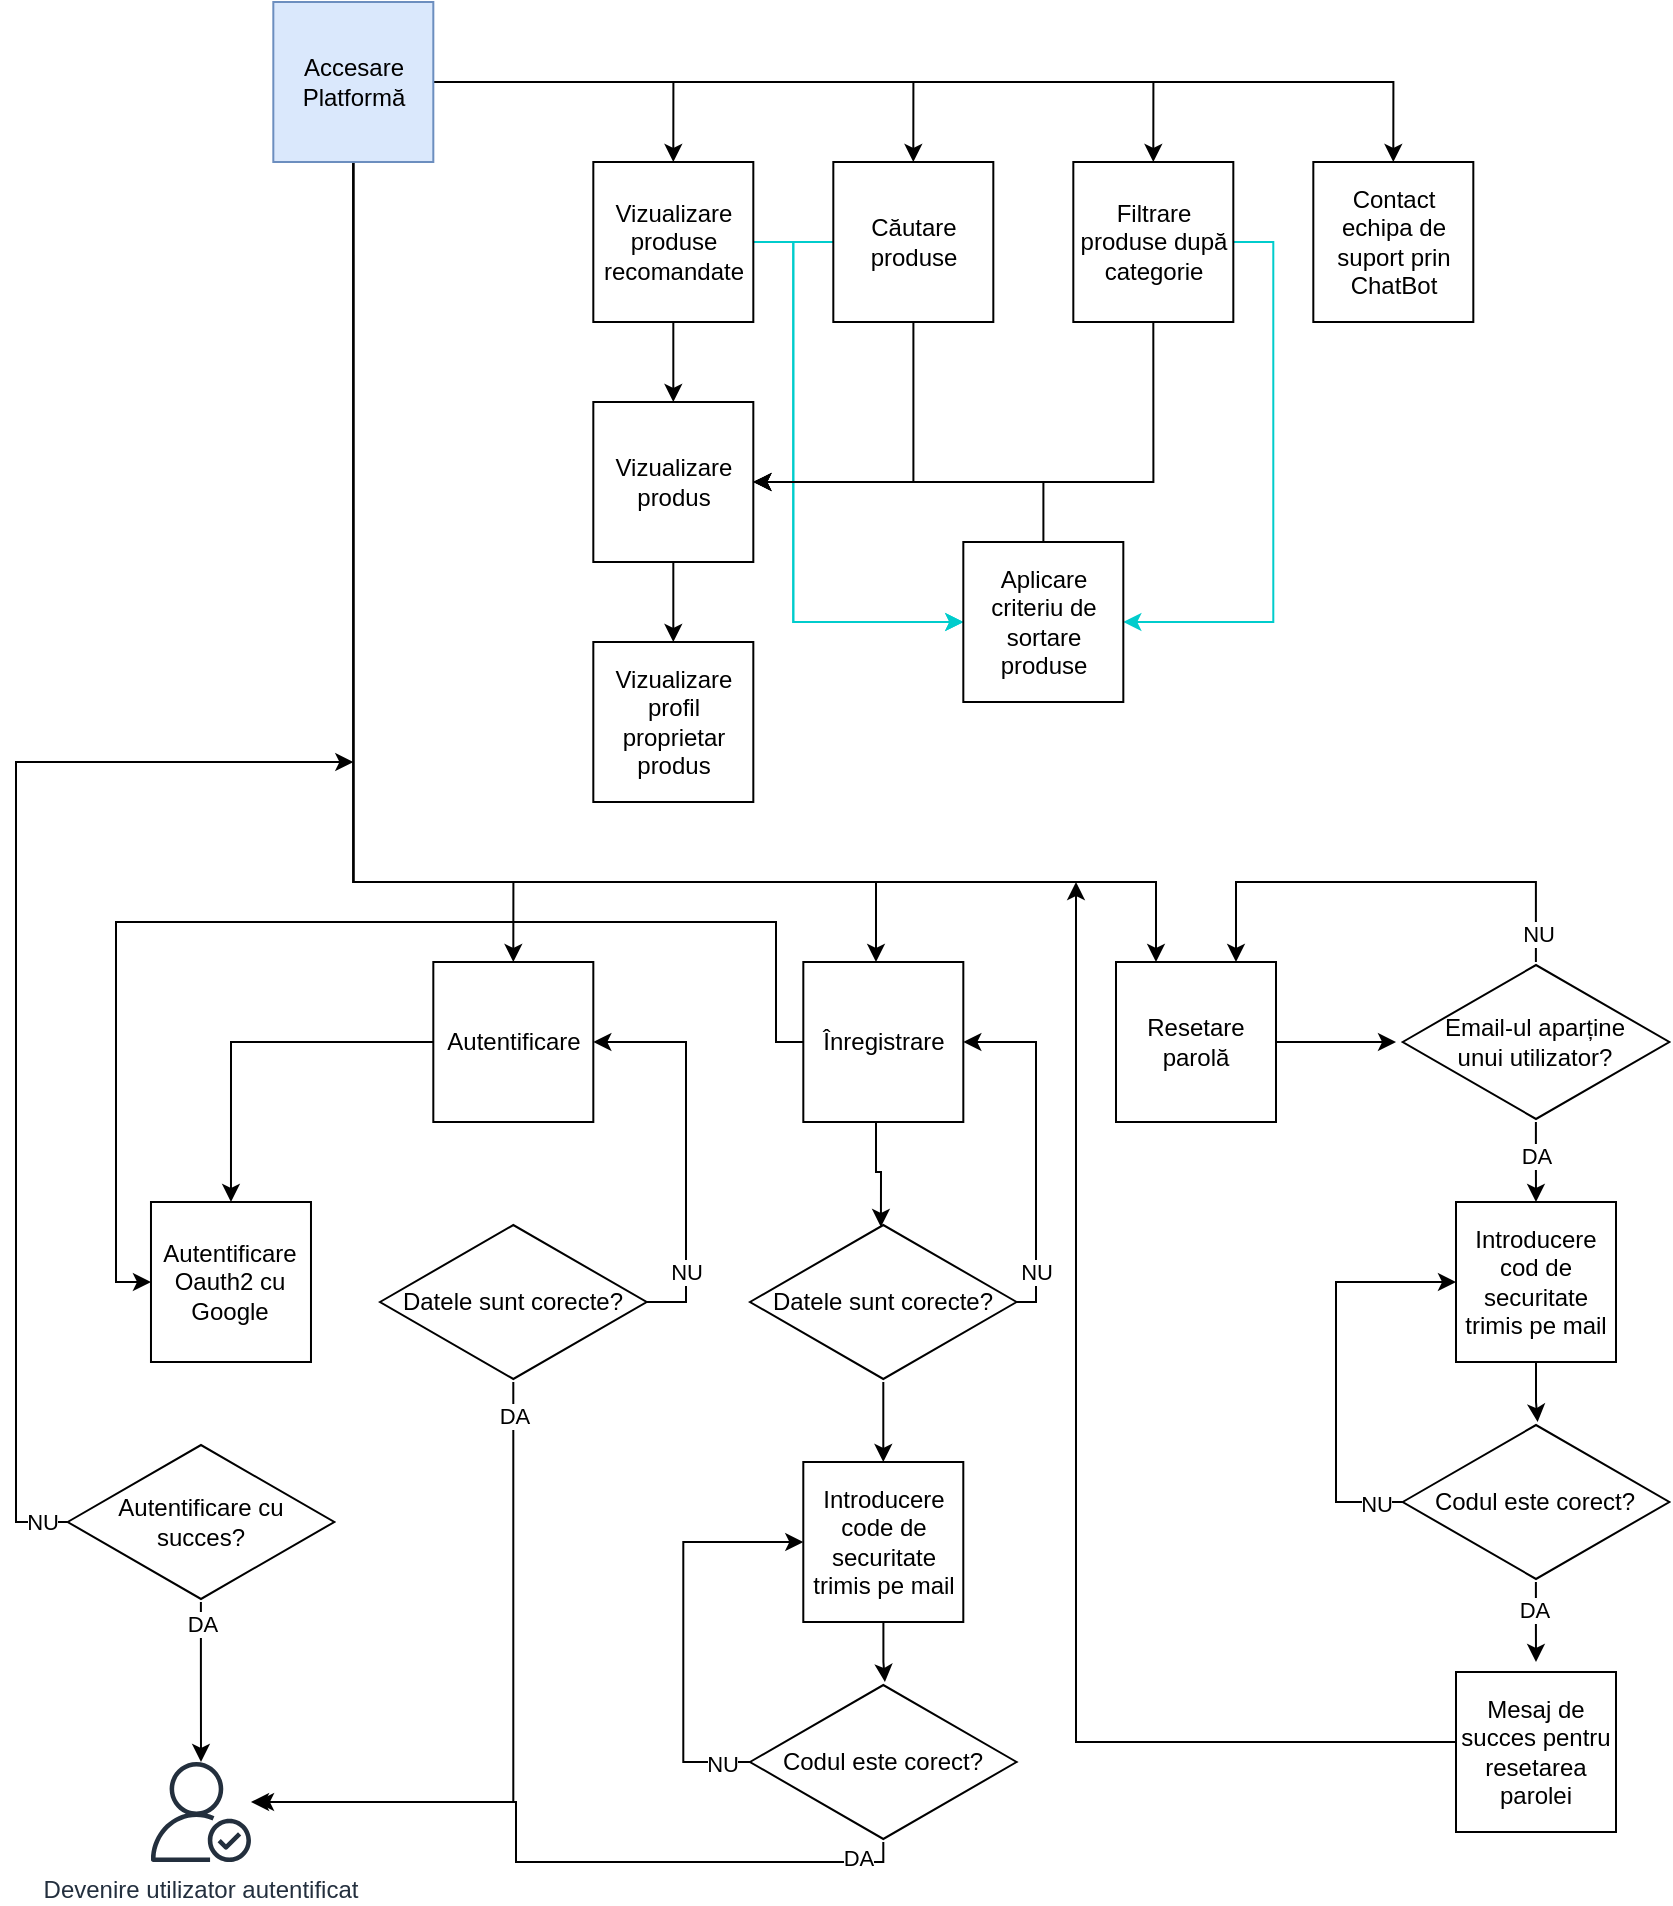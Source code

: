 <mxfile version="24.5.4" type="device">
  <diagram name="Page-1" id="ryo9YyjD0pXjcuP6YvDG">
    <mxGraphModel dx="1195" dy="655" grid="1" gridSize="10" guides="1" tooltips="1" connect="1" arrows="1" fold="1" page="1" pageScale="1" pageWidth="850" pageHeight="1100" math="0" shadow="0">
      <root>
        <mxCell id="0" />
        <mxCell id="1" parent="0" />
        <mxCell id="64CNzasyr7HCSQz4ZmrI-7" style="edgeStyle=orthogonalEdgeStyle;rounded=0;orthogonalLoop=1;jettySize=auto;html=1;entryX=0.5;entryY=0;entryDx=0;entryDy=0;" parent="1" source="64CNzasyr7HCSQz4ZmrI-1" target="64CNzasyr7HCSQz4ZmrI-2" edge="1">
          <mxGeometry relative="1" as="geometry" />
        </mxCell>
        <mxCell id="64CNzasyr7HCSQz4ZmrI-12" style="edgeStyle=orthogonalEdgeStyle;rounded=0;orthogonalLoop=1;jettySize=auto;html=1;entryX=0.5;entryY=0;entryDx=0;entryDy=0;" parent="1" source="64CNzasyr7HCSQz4ZmrI-1" target="64CNzasyr7HCSQz4ZmrI-10" edge="1">
          <mxGeometry relative="1" as="geometry" />
        </mxCell>
        <mxCell id="64CNzasyr7HCSQz4ZmrI-14" style="edgeStyle=orthogonalEdgeStyle;rounded=0;orthogonalLoop=1;jettySize=auto;html=1;entryX=0.5;entryY=0;entryDx=0;entryDy=0;" parent="1" source="64CNzasyr7HCSQz4ZmrI-1" target="64CNzasyr7HCSQz4ZmrI-13" edge="1">
          <mxGeometry relative="1" as="geometry" />
        </mxCell>
        <mxCell id="64CNzasyr7HCSQz4ZmrI-18" style="edgeStyle=orthogonalEdgeStyle;rounded=0;orthogonalLoop=1;jettySize=auto;html=1;entryX=0.5;entryY=0;entryDx=0;entryDy=0;" parent="1" source="64CNzasyr7HCSQz4ZmrI-1" target="64CNzasyr7HCSQz4ZmrI-17" edge="1">
          <mxGeometry relative="1" as="geometry" />
        </mxCell>
        <mxCell id="64CNzasyr7HCSQz4ZmrI-30" style="edgeStyle=orthogonalEdgeStyle;rounded=0;orthogonalLoop=1;jettySize=auto;html=1;entryX=0.5;entryY=0;entryDx=0;entryDy=0;" parent="1" source="64CNzasyr7HCSQz4ZmrI-1" target="64CNzasyr7HCSQz4ZmrI-25" edge="1">
          <mxGeometry relative="1" as="geometry">
            <Array as="points">
              <mxPoint x="178.66" y="480" />
              <mxPoint x="258.66" y="480" />
            </Array>
          </mxGeometry>
        </mxCell>
        <mxCell id="64CNzasyr7HCSQz4ZmrI-31" style="edgeStyle=orthogonalEdgeStyle;rounded=0;orthogonalLoop=1;jettySize=auto;html=1;exitX=0.5;exitY=1;exitDx=0;exitDy=0;" parent="1" source="64CNzasyr7HCSQz4ZmrI-1" target="64CNzasyr7HCSQz4ZmrI-26" edge="1">
          <mxGeometry relative="1" as="geometry">
            <Array as="points">
              <mxPoint x="179" y="480" />
              <mxPoint x="440" y="480" />
            </Array>
          </mxGeometry>
        </mxCell>
        <mxCell id="64CNzasyr7HCSQz4ZmrI-32" style="edgeStyle=orthogonalEdgeStyle;rounded=0;orthogonalLoop=1;jettySize=auto;html=1;exitX=0.5;exitY=1;exitDx=0;exitDy=0;" parent="1" source="64CNzasyr7HCSQz4ZmrI-1" target="64CNzasyr7HCSQz4ZmrI-27" edge="1">
          <mxGeometry relative="1" as="geometry">
            <Array as="points">
              <mxPoint x="179" y="480" />
              <mxPoint x="580" y="480" />
            </Array>
          </mxGeometry>
        </mxCell>
        <mxCell id="64CNzasyr7HCSQz4ZmrI-1" value="Accesare Platformă" style="whiteSpace=wrap;html=1;aspect=fixed;fillColor=#dae8fc;strokeColor=#6c8ebf;" parent="1" vertex="1">
          <mxGeometry x="138.66" y="40" width="80" height="80" as="geometry" />
        </mxCell>
        <mxCell id="64CNzasyr7HCSQz4ZmrI-8" style="edgeStyle=orthogonalEdgeStyle;rounded=0;orthogonalLoop=1;jettySize=auto;html=1;entryX=0.5;entryY=0;entryDx=0;entryDy=0;" parent="1" source="64CNzasyr7HCSQz4ZmrI-2" target="64CNzasyr7HCSQz4ZmrI-3" edge="1">
          <mxGeometry relative="1" as="geometry" />
        </mxCell>
        <mxCell id="64CNzasyr7HCSQz4ZmrI-23" style="edgeStyle=orthogonalEdgeStyle;rounded=0;orthogonalLoop=1;jettySize=auto;html=1;entryX=0;entryY=0.5;entryDx=0;entryDy=0;strokeColor=#00CCCC;" parent="1" source="64CNzasyr7HCSQz4ZmrI-2" target="64CNzasyr7HCSQz4ZmrI-19" edge="1">
          <mxGeometry relative="1" as="geometry">
            <Array as="points">
              <mxPoint x="398.66" y="160" />
              <mxPoint x="398.66" y="350" />
            </Array>
          </mxGeometry>
        </mxCell>
        <mxCell id="64CNzasyr7HCSQz4ZmrI-2" value="Vizualizare produse recomandate" style="whiteSpace=wrap;html=1;aspect=fixed;" parent="1" vertex="1">
          <mxGeometry x="298.66" y="120" width="80" height="80" as="geometry" />
        </mxCell>
        <mxCell id="64CNzasyr7HCSQz4ZmrI-9" style="edgeStyle=orthogonalEdgeStyle;rounded=0;orthogonalLoop=1;jettySize=auto;html=1;entryX=0.5;entryY=0;entryDx=0;entryDy=0;" parent="1" source="64CNzasyr7HCSQz4ZmrI-3" target="64CNzasyr7HCSQz4ZmrI-5" edge="1">
          <mxGeometry relative="1" as="geometry" />
        </mxCell>
        <mxCell id="64CNzasyr7HCSQz4ZmrI-3" value="Vizualizare produs" style="whiteSpace=wrap;html=1;aspect=fixed;" parent="1" vertex="1">
          <mxGeometry x="298.66" y="240" width="80" height="80" as="geometry" />
        </mxCell>
        <mxCell id="64CNzasyr7HCSQz4ZmrI-5" value="Vizualizare profil proprietar produs" style="whiteSpace=wrap;html=1;aspect=fixed;" parent="1" vertex="1">
          <mxGeometry x="298.66" y="360" width="80" height="80" as="geometry" />
        </mxCell>
        <mxCell id="64CNzasyr7HCSQz4ZmrI-11" style="edgeStyle=orthogonalEdgeStyle;rounded=0;orthogonalLoop=1;jettySize=auto;html=1;entryX=1;entryY=0.5;entryDx=0;entryDy=0;" parent="1" source="64CNzasyr7HCSQz4ZmrI-10" target="64CNzasyr7HCSQz4ZmrI-3" edge="1">
          <mxGeometry relative="1" as="geometry">
            <Array as="points">
              <mxPoint x="458.66" y="280" />
            </Array>
          </mxGeometry>
        </mxCell>
        <mxCell id="64CNzasyr7HCSQz4ZmrI-22" style="edgeStyle=orthogonalEdgeStyle;rounded=0;orthogonalLoop=1;jettySize=auto;html=1;entryX=0;entryY=0.5;entryDx=0;entryDy=0;strokeColor=#00CCCC;" parent="1" source="64CNzasyr7HCSQz4ZmrI-10" target="64CNzasyr7HCSQz4ZmrI-19" edge="1">
          <mxGeometry relative="1" as="geometry">
            <Array as="points">
              <mxPoint x="398.66" y="160" />
              <mxPoint x="398.66" y="350" />
            </Array>
          </mxGeometry>
        </mxCell>
        <mxCell id="64CNzasyr7HCSQz4ZmrI-10" value="Căutare produse" style="whiteSpace=wrap;html=1;aspect=fixed;" parent="1" vertex="1">
          <mxGeometry x="418.66" y="120" width="80" height="80" as="geometry" />
        </mxCell>
        <mxCell id="64CNzasyr7HCSQz4ZmrI-16" style="edgeStyle=orthogonalEdgeStyle;rounded=0;orthogonalLoop=1;jettySize=auto;html=1;exitX=0.5;exitY=1;exitDx=0;exitDy=0;" parent="1" source="64CNzasyr7HCSQz4ZmrI-13" edge="1">
          <mxGeometry relative="1" as="geometry">
            <mxPoint x="378.66" y="280" as="targetPoint" />
            <Array as="points">
              <mxPoint x="578.66" y="280" />
            </Array>
          </mxGeometry>
        </mxCell>
        <mxCell id="64CNzasyr7HCSQz4ZmrI-20" style="edgeStyle=orthogonalEdgeStyle;rounded=0;orthogonalLoop=1;jettySize=auto;html=1;entryX=1;entryY=0.5;entryDx=0;entryDy=0;strokeColor=#00CCCC;" parent="1" source="64CNzasyr7HCSQz4ZmrI-13" target="64CNzasyr7HCSQz4ZmrI-19" edge="1">
          <mxGeometry relative="1" as="geometry">
            <Array as="points">
              <mxPoint x="638.66" y="160" />
              <mxPoint x="638.66" y="350" />
            </Array>
          </mxGeometry>
        </mxCell>
        <mxCell id="64CNzasyr7HCSQz4ZmrI-13" value="Filtrare produse după categorie" style="whiteSpace=wrap;html=1;aspect=fixed;" parent="1" vertex="1">
          <mxGeometry x="538.66" y="120" width="80" height="80" as="geometry" />
        </mxCell>
        <mxCell id="64CNzasyr7HCSQz4ZmrI-17" value="Contact echipa de suport prin ChatBot" style="whiteSpace=wrap;html=1;aspect=fixed;" parent="1" vertex="1">
          <mxGeometry x="658.66" y="120" width="80" height="80" as="geometry" />
        </mxCell>
        <mxCell id="64CNzasyr7HCSQz4ZmrI-21" style="edgeStyle=orthogonalEdgeStyle;rounded=0;orthogonalLoop=1;jettySize=auto;html=1;" parent="1" source="64CNzasyr7HCSQz4ZmrI-19" edge="1">
          <mxGeometry relative="1" as="geometry">
            <mxPoint x="378.66" y="280" as="targetPoint" />
            <Array as="points">
              <mxPoint x="523.66" y="280" />
            </Array>
          </mxGeometry>
        </mxCell>
        <mxCell id="64CNzasyr7HCSQz4ZmrI-19" value="Aplicare criteriu de sortare produse" style="whiteSpace=wrap;html=1;aspect=fixed;" parent="1" vertex="1">
          <mxGeometry x="483.66" y="310" width="80" height="80" as="geometry" />
        </mxCell>
        <mxCell id="64CNzasyr7HCSQz4ZmrI-79" style="edgeStyle=orthogonalEdgeStyle;rounded=0;orthogonalLoop=1;jettySize=auto;html=1;entryX=0.5;entryY=0;entryDx=0;entryDy=0;" parent="1" source="64CNzasyr7HCSQz4ZmrI-25" target="64CNzasyr7HCSQz4ZmrI-29" edge="1">
          <mxGeometry relative="1" as="geometry" />
        </mxCell>
        <mxCell id="64CNzasyr7HCSQz4ZmrI-25" value="Autentificare" style="whiteSpace=wrap;html=1;aspect=fixed;" parent="1" vertex="1">
          <mxGeometry x="218.66" y="520" width="80" height="80" as="geometry" />
        </mxCell>
        <mxCell id="64CNzasyr7HCSQz4ZmrI-34" style="edgeStyle=orthogonalEdgeStyle;rounded=0;orthogonalLoop=1;jettySize=auto;html=1;entryX=0;entryY=0.5;entryDx=0;entryDy=0;" parent="1" source="64CNzasyr7HCSQz4ZmrI-26" target="64CNzasyr7HCSQz4ZmrI-29" edge="1">
          <mxGeometry relative="1" as="geometry">
            <Array as="points">
              <mxPoint x="390" y="560" />
              <mxPoint x="390" y="500" />
              <mxPoint x="60" y="500" />
              <mxPoint x="60" y="680" />
            </Array>
          </mxGeometry>
        </mxCell>
        <mxCell id="64CNzasyr7HCSQz4ZmrI-26" value="Înregistrare" style="whiteSpace=wrap;html=1;aspect=fixed;" parent="1" vertex="1">
          <mxGeometry x="403.66" y="520" width="80" height="80" as="geometry" />
        </mxCell>
        <mxCell id="64CNzasyr7HCSQz4ZmrI-41" style="edgeStyle=orthogonalEdgeStyle;rounded=0;orthogonalLoop=1;jettySize=auto;html=1;entryX=-0.025;entryY=0.5;entryDx=0;entryDy=0;entryPerimeter=0;" parent="1" source="64CNzasyr7HCSQz4ZmrI-27" target="64CNzasyr7HCSQz4ZmrI-43" edge="1">
          <mxGeometry relative="1" as="geometry">
            <mxPoint x="600" y="560" as="targetPoint" />
          </mxGeometry>
        </mxCell>
        <mxCell id="64CNzasyr7HCSQz4ZmrI-27" value="Resetare parolă" style="whiteSpace=wrap;html=1;aspect=fixed;" parent="1" vertex="1">
          <mxGeometry x="560" y="520" width="80" height="80" as="geometry" />
        </mxCell>
        <mxCell id="64CNzasyr7HCSQz4ZmrI-29" value="Autentificare Oauth2 cu Google" style="whiteSpace=wrap;html=1;aspect=fixed;" parent="1" vertex="1">
          <mxGeometry x="77.49" y="640" width="80" height="80" as="geometry" />
        </mxCell>
        <mxCell id="64CNzasyr7HCSQz4ZmrI-36" style="edgeStyle=orthogonalEdgeStyle;rounded=0;orthogonalLoop=1;jettySize=auto;html=1;" parent="1" source="64CNzasyr7HCSQz4ZmrI-35" edge="1">
          <mxGeometry relative="1" as="geometry">
            <mxPoint x="178.665" y="420" as="targetPoint" />
            <Array as="points">
              <mxPoint x="10" y="800" />
              <mxPoint x="10" y="420" />
            </Array>
          </mxGeometry>
        </mxCell>
        <mxCell id="64CNzasyr7HCSQz4ZmrI-62" value="NU" style="edgeLabel;html=1;align=center;verticalAlign=middle;resizable=0;points=[];" parent="64CNzasyr7HCSQz4ZmrI-36" vertex="1" connectable="0">
          <mxGeometry x="-0.954" relative="1" as="geometry">
            <mxPoint as="offset" />
          </mxGeometry>
        </mxCell>
        <mxCell id="64CNzasyr7HCSQz4ZmrI-38" style="edgeStyle=orthogonalEdgeStyle;rounded=0;orthogonalLoop=1;jettySize=auto;html=1;" parent="1" source="64CNzasyr7HCSQz4ZmrI-35" target="64CNzasyr7HCSQz4ZmrI-40" edge="1">
          <mxGeometry relative="1" as="geometry">
            <mxPoint x="203.83" y="890" as="targetPoint" />
            <Array as="points" />
          </mxGeometry>
        </mxCell>
        <mxCell id="64CNzasyr7HCSQz4ZmrI-39" value="DA" style="edgeLabel;html=1;align=center;verticalAlign=middle;resizable=0;points=[];" parent="64CNzasyr7HCSQz4ZmrI-38" vertex="1" connectable="0">
          <mxGeometry x="-0.739" relative="1" as="geometry">
            <mxPoint as="offset" />
          </mxGeometry>
        </mxCell>
        <mxCell id="64CNzasyr7HCSQz4ZmrI-35" value="Autentificare cu &lt;br&gt;succes?" style="html=1;whiteSpace=wrap;aspect=fixed;shape=isoRectangle;" parent="1" vertex="1">
          <mxGeometry x="35.83" y="760" width="133.33" height="80" as="geometry" />
        </mxCell>
        <mxCell id="64CNzasyr7HCSQz4ZmrI-40" value="Devenire utilizator autentificat" style="sketch=0;outlineConnect=0;fontColor=#232F3E;gradientColor=none;fillColor=#232F3D;strokeColor=none;dashed=0;verticalLabelPosition=bottom;verticalAlign=top;align=center;html=1;fontSize=12;fontStyle=0;aspect=fixed;pointerEvents=1;shape=mxgraph.aws4.authenticated_user;" parent="1" vertex="1">
          <mxGeometry x="77.49" y="920" width="50" height="50" as="geometry" />
        </mxCell>
        <mxCell id="64CNzasyr7HCSQz4ZmrI-44" style="edgeStyle=orthogonalEdgeStyle;rounded=0;orthogonalLoop=1;jettySize=auto;html=1;entryX=0.75;entryY=0;entryDx=0;entryDy=0;" parent="1" source="64CNzasyr7HCSQz4ZmrI-43" target="64CNzasyr7HCSQz4ZmrI-27" edge="1">
          <mxGeometry relative="1" as="geometry">
            <Array as="points">
              <mxPoint x="770" y="480" />
              <mxPoint x="620" y="480" />
              <mxPoint x="620" y="520" />
            </Array>
          </mxGeometry>
        </mxCell>
        <mxCell id="64CNzasyr7HCSQz4ZmrI-46" value="NU" style="edgeLabel;html=1;align=center;verticalAlign=middle;resizable=0;points=[];" parent="64CNzasyr7HCSQz4ZmrI-44" vertex="1" connectable="0">
          <mxGeometry x="-0.877" y="-1" relative="1" as="geometry">
            <mxPoint as="offset" />
          </mxGeometry>
        </mxCell>
        <mxCell id="64CNzasyr7HCSQz4ZmrI-49" style="edgeStyle=orthogonalEdgeStyle;rounded=0;orthogonalLoop=1;jettySize=auto;html=1;entryX=0.5;entryY=0;entryDx=0;entryDy=0;" parent="1" source="64CNzasyr7HCSQz4ZmrI-43" target="64CNzasyr7HCSQz4ZmrI-48" edge="1">
          <mxGeometry relative="1" as="geometry" />
        </mxCell>
        <mxCell id="64CNzasyr7HCSQz4ZmrI-50" value="DA" style="edgeLabel;html=1;align=center;verticalAlign=middle;resizable=0;points=[];" parent="64CNzasyr7HCSQz4ZmrI-49" vertex="1" connectable="0">
          <mxGeometry x="-0.168" relative="1" as="geometry">
            <mxPoint as="offset" />
          </mxGeometry>
        </mxCell>
        <mxCell id="64CNzasyr7HCSQz4ZmrI-43" value="Email-ul aparține &lt;br&gt;unui utilizator?" style="html=1;whiteSpace=wrap;aspect=fixed;shape=isoRectangle;" parent="1" vertex="1">
          <mxGeometry x="703.34" y="520" width="133.33" height="80" as="geometry" />
        </mxCell>
        <mxCell id="64CNzasyr7HCSQz4ZmrI-48" value="Introducere cod de securitate trimis pe mail" style="whiteSpace=wrap;html=1;aspect=fixed;" parent="1" vertex="1">
          <mxGeometry x="730" y="640" width="80" height="80" as="geometry" />
        </mxCell>
        <mxCell id="64CNzasyr7HCSQz4ZmrI-53" style="edgeStyle=orthogonalEdgeStyle;rounded=0;orthogonalLoop=1;jettySize=auto;html=1;entryX=0;entryY=0.5;entryDx=0;entryDy=0;" parent="1" source="64CNzasyr7HCSQz4ZmrI-51" target="64CNzasyr7HCSQz4ZmrI-48" edge="1">
          <mxGeometry relative="1" as="geometry">
            <Array as="points">
              <mxPoint x="670" y="790" />
              <mxPoint x="670" y="680" />
            </Array>
          </mxGeometry>
        </mxCell>
        <mxCell id="64CNzasyr7HCSQz4ZmrI-55" value="NU" style="edgeLabel;html=1;align=center;verticalAlign=middle;resizable=0;points=[];" parent="64CNzasyr7HCSQz4ZmrI-53" vertex="1" connectable="0">
          <mxGeometry x="-0.861" y="1" relative="1" as="geometry">
            <mxPoint as="offset" />
          </mxGeometry>
        </mxCell>
        <mxCell id="64CNzasyr7HCSQz4ZmrI-56" style="edgeStyle=orthogonalEdgeStyle;rounded=0;orthogonalLoop=1;jettySize=auto;html=1;" parent="1" source="64CNzasyr7HCSQz4ZmrI-51" edge="1">
          <mxGeometry relative="1" as="geometry">
            <mxPoint x="770.005" y="870" as="targetPoint" />
          </mxGeometry>
        </mxCell>
        <mxCell id="64CNzasyr7HCSQz4ZmrI-57" value="DA" style="edgeLabel;html=1;align=center;verticalAlign=middle;resizable=0;points=[];" parent="64CNzasyr7HCSQz4ZmrI-56" vertex="1" connectable="0">
          <mxGeometry x="-0.302" y="-1" relative="1" as="geometry">
            <mxPoint as="offset" />
          </mxGeometry>
        </mxCell>
        <mxCell id="64CNzasyr7HCSQz4ZmrI-51" value="Codul este corect?" style="html=1;whiteSpace=wrap;aspect=fixed;shape=isoRectangle;" parent="1" vertex="1">
          <mxGeometry x="703.34" y="750" width="133.33" height="80" as="geometry" />
        </mxCell>
        <mxCell id="64CNzasyr7HCSQz4ZmrI-52" style="edgeStyle=orthogonalEdgeStyle;rounded=0;orthogonalLoop=1;jettySize=auto;html=1;entryX=0.506;entryY=0;entryDx=0;entryDy=0;entryPerimeter=0;" parent="1" source="64CNzasyr7HCSQz4ZmrI-48" target="64CNzasyr7HCSQz4ZmrI-51" edge="1">
          <mxGeometry relative="1" as="geometry" />
        </mxCell>
        <mxCell id="64CNzasyr7HCSQz4ZmrI-59" style="edgeStyle=orthogonalEdgeStyle;rounded=0;orthogonalLoop=1;jettySize=auto;html=1;" parent="1" source="64CNzasyr7HCSQz4ZmrI-58" edge="1">
          <mxGeometry relative="1" as="geometry">
            <mxPoint x="540" y="480" as="targetPoint" />
            <Array as="points">
              <mxPoint x="540" y="910" />
            </Array>
          </mxGeometry>
        </mxCell>
        <mxCell id="64CNzasyr7HCSQz4ZmrI-58" value="Mesaj de succes pentru resetarea parolei" style="whiteSpace=wrap;html=1;aspect=fixed;" parent="1" vertex="1">
          <mxGeometry x="730" y="875" width="80" height="80" as="geometry" />
        </mxCell>
        <mxCell id="64CNzasyr7HCSQz4ZmrI-64" style="edgeStyle=orthogonalEdgeStyle;rounded=0;orthogonalLoop=1;jettySize=auto;html=1;entryX=1;entryY=0.5;entryDx=0;entryDy=0;" parent="1" source="64CNzasyr7HCSQz4ZmrI-60" target="64CNzasyr7HCSQz4ZmrI-26" edge="1">
          <mxGeometry relative="1" as="geometry">
            <Array as="points">
              <mxPoint x="520" y="690" />
              <mxPoint x="520" y="560" />
            </Array>
          </mxGeometry>
        </mxCell>
        <mxCell id="64CNzasyr7HCSQz4ZmrI-65" value="NU" style="edgeLabel;html=1;align=center;verticalAlign=middle;resizable=0;points=[];" parent="64CNzasyr7HCSQz4ZmrI-64" vertex="1" connectable="0">
          <mxGeometry x="-0.72" relative="1" as="geometry">
            <mxPoint as="offset" />
          </mxGeometry>
        </mxCell>
        <mxCell id="64CNzasyr7HCSQz4ZmrI-68" style="edgeStyle=orthogonalEdgeStyle;rounded=0;orthogonalLoop=1;jettySize=auto;html=1;entryX=0.5;entryY=0;entryDx=0;entryDy=0;" parent="1" source="64CNzasyr7HCSQz4ZmrI-60" edge="1">
          <mxGeometry relative="1" as="geometry">
            <mxPoint x="443.65" y="770" as="targetPoint" />
          </mxGeometry>
        </mxCell>
        <mxCell id="64CNzasyr7HCSQz4ZmrI-60" value="Datele sunt corecte?" style="html=1;whiteSpace=wrap;aspect=fixed;shape=isoRectangle;" parent="1" vertex="1">
          <mxGeometry x="376.99" y="650" width="133.33" height="80" as="geometry" />
        </mxCell>
        <mxCell id="64CNzasyr7HCSQz4ZmrI-63" style="edgeStyle=orthogonalEdgeStyle;rounded=0;orthogonalLoop=1;jettySize=auto;html=1;entryX=0.491;entryY=0.031;entryDx=0;entryDy=0;entryPerimeter=0;" parent="1" source="64CNzasyr7HCSQz4ZmrI-26" target="64CNzasyr7HCSQz4ZmrI-60" edge="1">
          <mxGeometry relative="1" as="geometry">
            <Array as="points">
              <mxPoint x="440" y="625" />
              <mxPoint x="443" y="625" />
            </Array>
          </mxGeometry>
        </mxCell>
        <mxCell id="64CNzasyr7HCSQz4ZmrI-69" value="Introducere code de securitate trimis pe mail" style="whiteSpace=wrap;html=1;aspect=fixed;" parent="1" vertex="1">
          <mxGeometry x="403.65" y="770" width="80" height="80" as="geometry" />
        </mxCell>
        <mxCell id="64CNzasyr7HCSQz4ZmrI-70" style="edgeStyle=orthogonalEdgeStyle;rounded=0;orthogonalLoop=1;jettySize=auto;html=1;entryX=0;entryY=0.5;entryDx=0;entryDy=0;" parent="1" source="64CNzasyr7HCSQz4ZmrI-74" target="64CNzasyr7HCSQz4ZmrI-69" edge="1">
          <mxGeometry relative="1" as="geometry">
            <Array as="points">
              <mxPoint x="343.65" y="920" />
              <mxPoint x="343.65" y="810" />
            </Array>
          </mxGeometry>
        </mxCell>
        <mxCell id="64CNzasyr7HCSQz4ZmrI-71" value="NU" style="edgeLabel;html=1;align=center;verticalAlign=middle;resizable=0;points=[];" parent="64CNzasyr7HCSQz4ZmrI-70" vertex="1" connectable="0">
          <mxGeometry x="-0.861" y="1" relative="1" as="geometry">
            <mxPoint as="offset" />
          </mxGeometry>
        </mxCell>
        <mxCell id="64CNzasyr7HCSQz4ZmrI-72" style="edgeStyle=orthogonalEdgeStyle;rounded=0;orthogonalLoop=1;jettySize=auto;html=1;" parent="1" source="64CNzasyr7HCSQz4ZmrI-74" target="64CNzasyr7HCSQz4ZmrI-40" edge="1">
          <mxGeometry relative="1" as="geometry">
            <mxPoint x="443.655" y="1000" as="targetPoint" />
            <Array as="points">
              <mxPoint x="444" y="970" />
              <mxPoint x="260" y="970" />
              <mxPoint x="260" y="940" />
            </Array>
          </mxGeometry>
        </mxCell>
        <mxCell id="64CNzasyr7HCSQz4ZmrI-77" value="DA" style="edgeLabel;html=1;align=center;verticalAlign=middle;resizable=0;points=[];" parent="64CNzasyr7HCSQz4ZmrI-72" vertex="1" connectable="0">
          <mxGeometry x="-0.87" y="-2" relative="1" as="geometry">
            <mxPoint as="offset" />
          </mxGeometry>
        </mxCell>
        <mxCell id="64CNzasyr7HCSQz4ZmrI-74" value="Codul este corect?" style="html=1;whiteSpace=wrap;aspect=fixed;shape=isoRectangle;" parent="1" vertex="1">
          <mxGeometry x="376.99" y="880" width="133.33" height="80" as="geometry" />
        </mxCell>
        <mxCell id="64CNzasyr7HCSQz4ZmrI-75" style="edgeStyle=orthogonalEdgeStyle;rounded=0;orthogonalLoop=1;jettySize=auto;html=1;entryX=0.506;entryY=0;entryDx=0;entryDy=0;entryPerimeter=0;" parent="1" source="64CNzasyr7HCSQz4ZmrI-69" target="64CNzasyr7HCSQz4ZmrI-74" edge="1">
          <mxGeometry relative="1" as="geometry" />
        </mxCell>
        <mxCell id="64CNzasyr7HCSQz4ZmrI-80" style="edgeStyle=orthogonalEdgeStyle;rounded=0;orthogonalLoop=1;jettySize=auto;html=1;entryX=1;entryY=0.5;entryDx=0;entryDy=0;" parent="1" source="64CNzasyr7HCSQz4ZmrI-78" target="64CNzasyr7HCSQz4ZmrI-25" edge="1">
          <mxGeometry relative="1" as="geometry">
            <Array as="points">
              <mxPoint x="345" y="690" />
              <mxPoint x="345" y="560" />
            </Array>
          </mxGeometry>
        </mxCell>
        <mxCell id="64CNzasyr7HCSQz4ZmrI-81" value="NU" style="edgeLabel;html=1;align=center;verticalAlign=middle;resizable=0;points=[];" parent="64CNzasyr7HCSQz4ZmrI-80" vertex="1" connectable="0">
          <mxGeometry x="-0.646" relative="1" as="geometry">
            <mxPoint as="offset" />
          </mxGeometry>
        </mxCell>
        <mxCell id="64CNzasyr7HCSQz4ZmrI-82" style="edgeStyle=orthogonalEdgeStyle;rounded=0;orthogonalLoop=1;jettySize=auto;html=1;" parent="1" source="64CNzasyr7HCSQz4ZmrI-78" edge="1">
          <mxGeometry relative="1" as="geometry">
            <mxPoint x="130" y="940" as="targetPoint" />
            <Array as="points">
              <mxPoint x="259" y="940" />
            </Array>
          </mxGeometry>
        </mxCell>
        <mxCell id="64CNzasyr7HCSQz4ZmrI-84" value="DA" style="edgeLabel;html=1;align=center;verticalAlign=middle;resizable=0;points=[];" parent="64CNzasyr7HCSQz4ZmrI-82" vertex="1" connectable="0">
          <mxGeometry x="-0.902" relative="1" as="geometry">
            <mxPoint as="offset" />
          </mxGeometry>
        </mxCell>
        <mxCell id="64CNzasyr7HCSQz4ZmrI-78" value="Datele sunt corecte?" style="html=1;whiteSpace=wrap;aspect=fixed;shape=isoRectangle;" parent="1" vertex="1">
          <mxGeometry x="192.0" y="650" width="133.33" height="80" as="geometry" />
        </mxCell>
      </root>
    </mxGraphModel>
  </diagram>
</mxfile>
